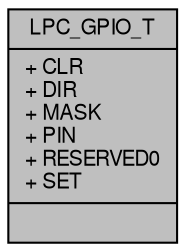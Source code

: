 digraph "LPC_GPIO_T"
{
  edge [fontname="FreeSans",fontsize="10",labelfontname="FreeSans",labelfontsize="10"];
  node [fontname="FreeSans",fontsize="10",shape=record];
  Node1 [label="{LPC_GPIO_T\n|+ CLR\l+ DIR\l+ MASK\l+ PIN\l+ RESERVED0\l+ SET\l|}",height=0.2,width=0.4,color="black", fillcolor="grey75", style="filled", fontcolor="black"];
}
